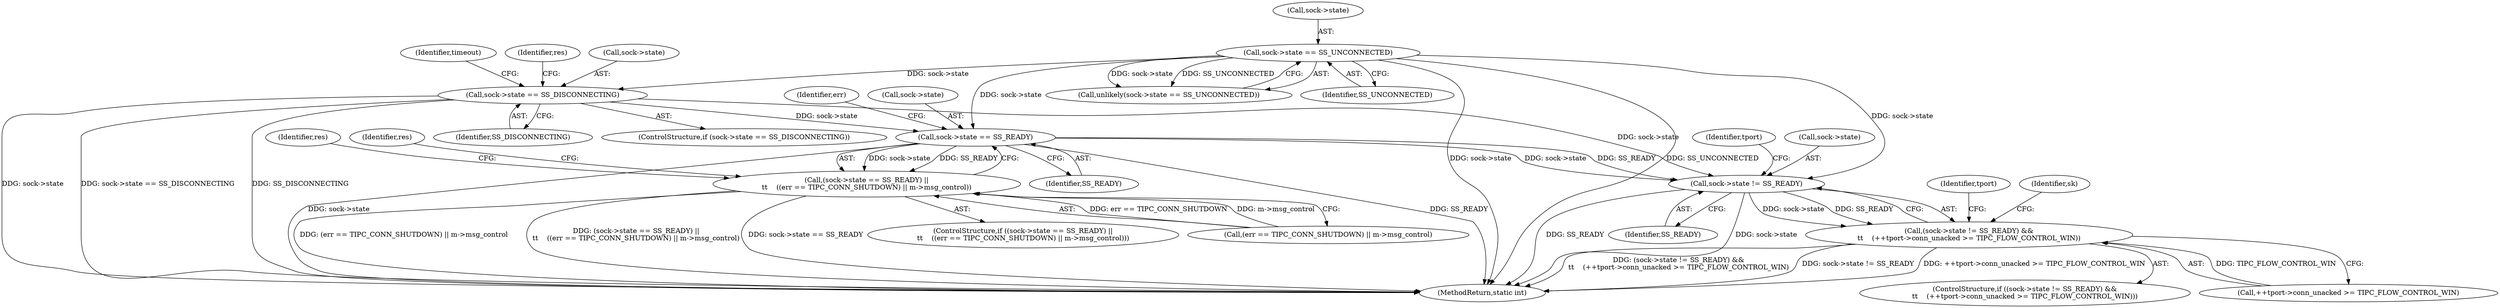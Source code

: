 digraph "0_linux_f3d3342602f8bcbf37d7c46641cb9bca7618eb1c_32@pointer" {
"1000286" [label="(Call,sock->state == SS_READY)"];
"1000143" [label="(Call,sock->state == SS_UNCONNECTED)"];
"1000170" [label="(Call,sock->state == SS_DISCONNECTING)"];
"1000285" [label="(Call,(sock->state == SS_READY) ||\n\t\t    ((err == TIPC_CONN_SHUTDOWN) || m->msg_control))"];
"1000315" [label="(Call,sock->state != SS_READY)"];
"1000314" [label="(Call,(sock->state != SS_READY) &&\n\t\t    (++tport->conn_unacked >= TIPC_FLOW_CONTROL_WIN))"];
"1000143" [label="(Call,sock->state == SS_UNCONNECTED)"];
"1000299" [label="(Identifier,res)"];
"1000177" [label="(Identifier,res)"];
"1000285" [label="(Call,(sock->state == SS_READY) ||\n\t\t    ((err == TIPC_CONN_SHUTDOWN) || m->msg_control))"];
"1000291" [label="(Call,(err == TIPC_CONN_SHUTDOWN) || m->msg_control)"];
"1000313" [label="(ControlStructure,if ((sock->state != SS_READY) &&\n\t\t    (++tport->conn_unacked >= TIPC_FLOW_CONTROL_WIN)))"];
"1000286" [label="(Call,sock->state == SS_READY)"];
"1000314" [label="(Call,(sock->state != SS_READY) &&\n\t\t    (++tport->conn_unacked >= TIPC_FLOW_CONTROL_WIN))"];
"1000174" [label="(Identifier,SS_DISCONNECTING)"];
"1000142" [label="(Call,unlikely(sock->state == SS_UNCONNECTED))"];
"1000315" [label="(Call,sock->state != SS_READY)"];
"1000171" [label="(Call,sock->state)"];
"1000183" [label="(Identifier,timeout)"];
"1000144" [label="(Call,sock->state)"];
"1000328" [label="(Identifier,tport)"];
"1000170" [label="(Call,sock->state == SS_DISCONNECTING)"];
"1000290" [label="(Identifier,SS_READY)"];
"1000323" [label="(Identifier,tport)"];
"1000284" [label="(ControlStructure,if ((sock->state == SS_READY) ||\n\t\t    ((err == TIPC_CONN_SHUTDOWN) || m->msg_control)))"];
"1000319" [label="(Identifier,SS_READY)"];
"1000293" [label="(Identifier,err)"];
"1000287" [label="(Call,sock->state)"];
"1000340" [label="(MethodReturn,static int)"];
"1000303" [label="(Identifier,res)"];
"1000334" [label="(Identifier,sk)"];
"1000147" [label="(Identifier,SS_UNCONNECTED)"];
"1000316" [label="(Call,sock->state)"];
"1000169" [label="(ControlStructure,if (sock->state == SS_DISCONNECTING))"];
"1000320" [label="(Call,++tport->conn_unacked >= TIPC_FLOW_CONTROL_WIN)"];
"1000286" -> "1000285"  [label="AST: "];
"1000286" -> "1000290"  [label="CFG: "];
"1000287" -> "1000286"  [label="AST: "];
"1000290" -> "1000286"  [label="AST: "];
"1000293" -> "1000286"  [label="CFG: "];
"1000285" -> "1000286"  [label="CFG: "];
"1000286" -> "1000340"  [label="DDG: SS_READY"];
"1000286" -> "1000340"  [label="DDG: sock->state"];
"1000286" -> "1000285"  [label="DDG: sock->state"];
"1000286" -> "1000285"  [label="DDG: SS_READY"];
"1000143" -> "1000286"  [label="DDG: sock->state"];
"1000170" -> "1000286"  [label="DDG: sock->state"];
"1000286" -> "1000315"  [label="DDG: sock->state"];
"1000286" -> "1000315"  [label="DDG: SS_READY"];
"1000143" -> "1000142"  [label="AST: "];
"1000143" -> "1000147"  [label="CFG: "];
"1000144" -> "1000143"  [label="AST: "];
"1000147" -> "1000143"  [label="AST: "];
"1000142" -> "1000143"  [label="CFG: "];
"1000143" -> "1000340"  [label="DDG: sock->state"];
"1000143" -> "1000340"  [label="DDG: SS_UNCONNECTED"];
"1000143" -> "1000142"  [label="DDG: sock->state"];
"1000143" -> "1000142"  [label="DDG: SS_UNCONNECTED"];
"1000143" -> "1000170"  [label="DDG: sock->state"];
"1000143" -> "1000315"  [label="DDG: sock->state"];
"1000170" -> "1000169"  [label="AST: "];
"1000170" -> "1000174"  [label="CFG: "];
"1000171" -> "1000170"  [label="AST: "];
"1000174" -> "1000170"  [label="AST: "];
"1000177" -> "1000170"  [label="CFG: "];
"1000183" -> "1000170"  [label="CFG: "];
"1000170" -> "1000340"  [label="DDG: sock->state"];
"1000170" -> "1000340"  [label="DDG: sock->state == SS_DISCONNECTING"];
"1000170" -> "1000340"  [label="DDG: SS_DISCONNECTING"];
"1000170" -> "1000315"  [label="DDG: sock->state"];
"1000285" -> "1000284"  [label="AST: "];
"1000285" -> "1000291"  [label="CFG: "];
"1000291" -> "1000285"  [label="AST: "];
"1000299" -> "1000285"  [label="CFG: "];
"1000303" -> "1000285"  [label="CFG: "];
"1000285" -> "1000340"  [label="DDG: sock->state == SS_READY"];
"1000285" -> "1000340"  [label="DDG: (err == TIPC_CONN_SHUTDOWN) || m->msg_control"];
"1000285" -> "1000340"  [label="DDG: (sock->state == SS_READY) ||\n\t\t    ((err == TIPC_CONN_SHUTDOWN) || m->msg_control)"];
"1000291" -> "1000285"  [label="DDG: err == TIPC_CONN_SHUTDOWN"];
"1000291" -> "1000285"  [label="DDG: m->msg_control"];
"1000315" -> "1000314"  [label="AST: "];
"1000315" -> "1000319"  [label="CFG: "];
"1000316" -> "1000315"  [label="AST: "];
"1000319" -> "1000315"  [label="AST: "];
"1000323" -> "1000315"  [label="CFG: "];
"1000314" -> "1000315"  [label="CFG: "];
"1000315" -> "1000340"  [label="DDG: sock->state"];
"1000315" -> "1000340"  [label="DDG: SS_READY"];
"1000315" -> "1000314"  [label="DDG: sock->state"];
"1000315" -> "1000314"  [label="DDG: SS_READY"];
"1000314" -> "1000313"  [label="AST: "];
"1000314" -> "1000320"  [label="CFG: "];
"1000320" -> "1000314"  [label="AST: "];
"1000328" -> "1000314"  [label="CFG: "];
"1000334" -> "1000314"  [label="CFG: "];
"1000314" -> "1000340"  [label="DDG: sock->state != SS_READY"];
"1000314" -> "1000340"  [label="DDG: ++tport->conn_unacked >= TIPC_FLOW_CONTROL_WIN"];
"1000314" -> "1000340"  [label="DDG: (sock->state != SS_READY) &&\n\t\t    (++tport->conn_unacked >= TIPC_FLOW_CONTROL_WIN)"];
"1000320" -> "1000314"  [label="DDG: TIPC_FLOW_CONTROL_WIN"];
}
